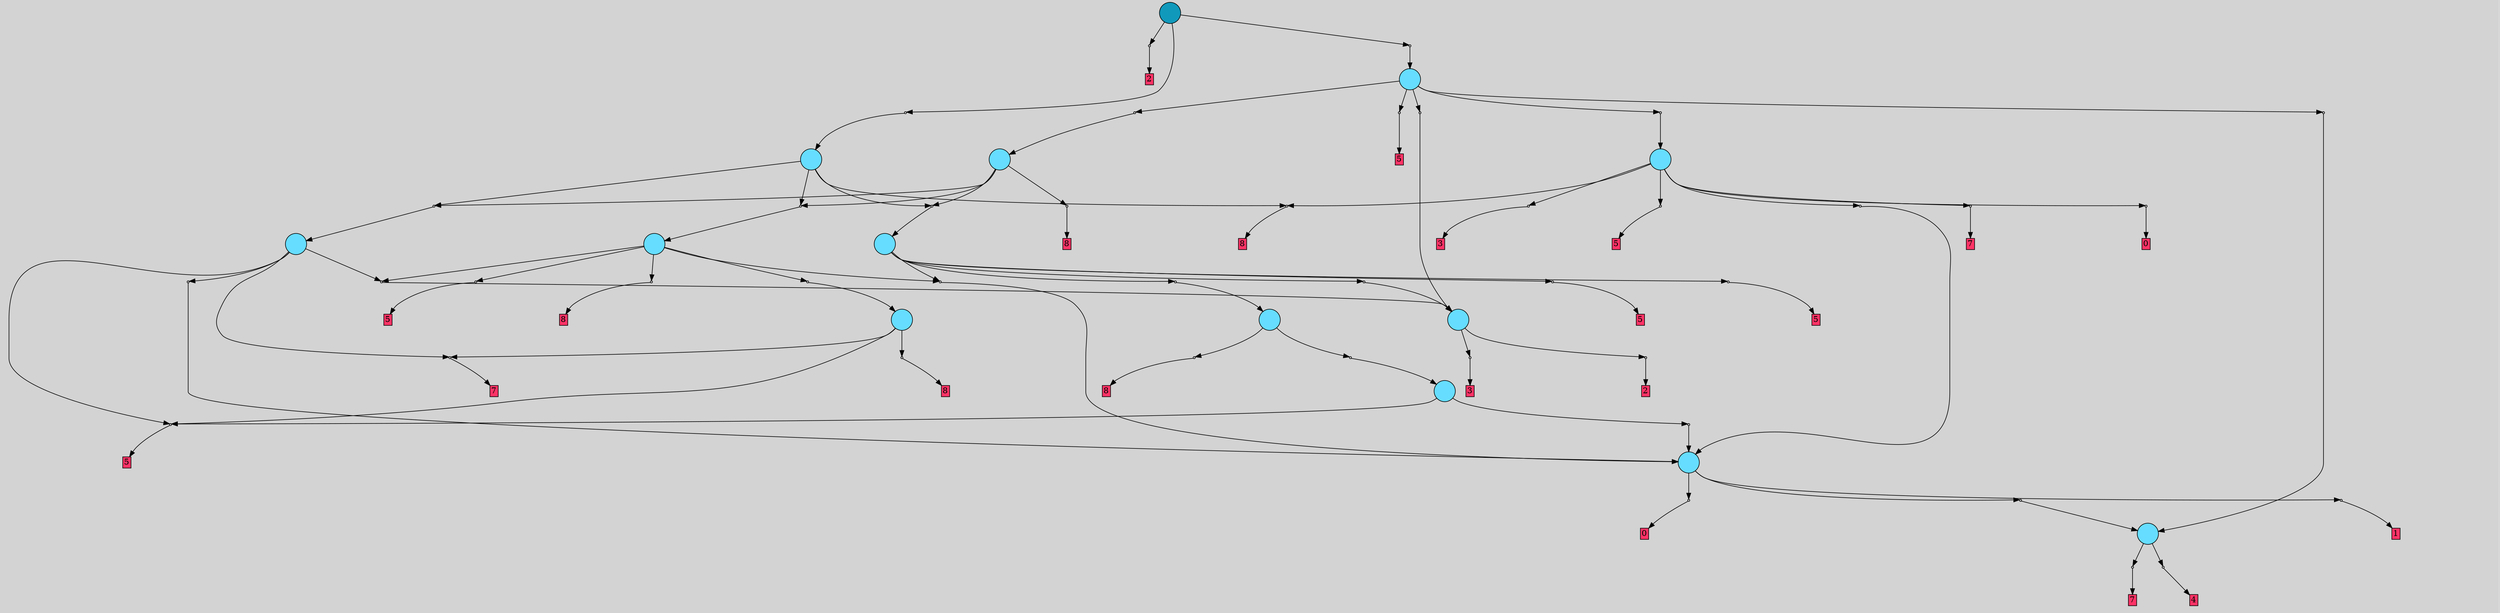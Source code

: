 // File exported with GEGELATI v1.3.1
// On the 2024-04-12 16:11:29
// With the File::TPGGraphDotExporter
digraph{
	graph[pad = "0.212, 0.055" bgcolor = lightgray]
	node[shape=circle style = filled label = ""]
		T0 [fillcolor="#66ddff"]
		T1 [fillcolor="#66ddff"]
		T2 [fillcolor="#66ddff"]
		T3 [fillcolor="#66ddff"]
		T4 [fillcolor="#66ddff"]
		T5 [fillcolor="#66ddff"]
		T6 [fillcolor="#66ddff"]
		T7 [fillcolor="#66ddff"]
		T8 [fillcolor="#66ddff"]
		T9 [fillcolor="#66ddff"]
		T10 [fillcolor="#66ddff"]
		T11 [fillcolor="#66ddff"]
		T12 [fillcolor="#66ddff"]
		T13 [fillcolor="#1199bb"]
		P0 [fillcolor="#cccccc" shape=point] //
		I0 [shape=box style=invis label="2|0&1|4#4|6#2|6#0|7#4|4#3|3&#92;n"]
		P0 -> I0[style=invis]
		A0 [fillcolor="#ff3366" shape=box margin=0.03 width=0 height=0 label="2"]
		T0 -> P0 -> A0
		P1 [fillcolor="#cccccc" shape=point] //
		I1 [shape=box style=invis label="9|0&4|4#1|0#2|7#3|2#2|1#0|7&#92;n"]
		P1 -> I1[style=invis]
		A1 [fillcolor="#ff3366" shape=box margin=0.03 width=0 height=0 label="3"]
		T0 -> P1 -> A1
		P2 [fillcolor="#cccccc" shape=point] //
		I2 [shape=box style=invis label="3|0&1|0#3|4#2|7#1|4#0|6#2|7&#92;n"]
		P2 -> I2[style=invis]
		A2 [fillcolor="#ff3366" shape=box margin=0.03 width=0 height=0 label="7"]
		T1 -> P2 -> A2
		P3 [fillcolor="#cccccc" shape=point] //
		I3 [shape=box style=invis label=""]
		P3 -> I3[style=invis]
		A3 [fillcolor="#ff3366" shape=box margin=0.03 width=0 height=0 label="4"]
		T1 -> P3 -> A3
		P4 [fillcolor="#cccccc" shape=point] //
		I4 [shape=box style=invis label="3|2&3|7#0|7#3|7#2|0#4|4#3|7&#92;n1|0&0|2#4|3#4|6#3|7#1|6#4|5&#92;n"]
		P4 -> I4[style=invis]
		A4 [fillcolor="#ff3366" shape=box margin=0.03 width=0 height=0 label="1"]
		T2 -> P4 -> A4
		P5 [fillcolor="#cccccc" shape=point] //
		I5 [shape=box style=invis label="6|0&1|5#0|2#4|2#4|7#1|4#1|1&#92;n"]
		P5 -> I5[style=invis]
		A5 [fillcolor="#ff3366" shape=box margin=0.03 width=0 height=0 label="0"]
		T2 -> P5 -> A5
		P6 [fillcolor="#cccccc" shape=point] //
		I6 [shape=box style=invis label="3|0&1|6#0|6#1|6#4|3#2|1#3|6&#92;n"]
		P6 -> I6[style=invis]
		T2 -> P6 -> T1
		P7 [fillcolor="#cccccc" shape=point] //
		I7 [shape=box style=invis label="2|0&3|2#4|4#0|3#0|6#0|4#2|0&#92;n2|0&0|0#4|2#1|7#4|2#4|2#0|2&#92;n"]
		P7 -> I7[style=invis]
		A6 [fillcolor="#ff3366" shape=box margin=0.03 width=0 height=0 label="5"]
		T3 -> P7 -> A6
		P8 [fillcolor="#cccccc" shape=point] //
		I8 [shape=box style=invis label="2|0&3|2#4|4#0|7#0|2#0|4#2|0&#92;n0|0&2|2#0|0#4|6#3|2#4|5#1|3&#92;n2|0&0|0#4|2#1|7#4|2#4|2#0|2&#92;n"]
		P8 -> I8[style=invis]
		T3 -> P8 -> T2
		P9 [fillcolor="#cccccc" shape=point] //
		I9 [shape=box style=invis label="9|0&1|6#4|5#1|7#2|0#2|7#1|7&#92;n"]
		P9 -> I9[style=invis]
		T4 -> P9 -> T3
		P10 [fillcolor="#cccccc" shape=point] //
		I10 [shape=box style=invis label="2|0&4|2#3|7#3|7#0|4#1|0#4|4&#92;n"]
		P10 -> I10[style=invis]
		A7 [fillcolor="#ff3366" shape=box margin=0.03 width=0 height=0 label="8"]
		T4 -> P10 -> A7
		P11 [fillcolor="#cccccc" shape=point] //
		I11 [shape=box style=invis label="2|0&3|2#4|4#0|7#0|4#0|4#2|0&#92;n2|0&0|0#4|2#1|7#4|2#4|2#0|2&#92;n0|0&2|2#0|0#4|6#1|2#4|5#1|3&#92;n"]
		P11 -> I11[style=invis]
		T5 -> P11 -> T2
		P12 [fillcolor="#cccccc" shape=point] //
		I12 [shape=box style=invis label="2|0&1|7#2|4#0|2#2|0#1|5#2|6&#92;n"]
		P12 -> I12[style=invis]
		A8 [fillcolor="#ff3366" shape=box margin=0.03 width=0 height=0 label="7"]
		T5 -> P12 -> A8
		P13 [fillcolor="#cccccc" shape=point] //
		I13 [shape=box style=invis label="2|0&4|2#3|7#3|7#0|4#1|0#4|4&#92;n"]
		P13 -> I13[style=invis]
		A9 [fillcolor="#ff3366" shape=box margin=0.03 width=0 height=0 label="8"]
		T5 -> P13 -> A9
		P14 [fillcolor="#cccccc" shape=point] //
		I14 [shape=box style=invis label="1|0&4|1#4|6#3|1#2|4#2|0#4|4&#92;n"]
		P14 -> I14[style=invis]
		A10 [fillcolor="#ff3366" shape=box margin=0.03 width=0 height=0 label="0"]
		T5 -> P14 -> A10
		P15 [fillcolor="#cccccc" shape=point] //
		I15 [shape=box style=invis label="2|0&1|0#1|0#0|6#0|1#2|5#2|5&#92;n"]
		P15 -> I15[style=invis]
		A11 [fillcolor="#ff3366" shape=box margin=0.03 width=0 height=0 label="3"]
		T5 -> P15 -> A11
		P16 [fillcolor="#cccccc" shape=point] //
		I16 [shape=box style=invis label="2|0&3|2#4|4#0|1#0|2#0|4#2|0&#92;n2|0&0|0#4|6#1|7#4|2#4|2#0|2&#92;n"]
		P16 -> I16[style=invis]
		A12 [fillcolor="#ff3366" shape=box margin=0.03 width=0 height=0 label="5"]
		T5 -> P16 -> A12
		T6 -> P7
		P17 [fillcolor="#cccccc" shape=point] //
		I17 [shape=box style=invis label="0|0&3|2#3|0#4|6#3|2#4|5#1|3&#92;n2|0&0|0#4|2#1|7#4|2#4|2#0|2&#92;n"]
		P17 -> I17[style=invis]
		A13 [fillcolor="#ff3366" shape=box margin=0.03 width=0 height=0 label="7"]
		T6 -> P17 -> A13
		P18 [fillcolor="#cccccc" shape=point] //
		I18 [shape=box style=invis label="2|0&3|2#4|4#0|7#0|2#0|4#2|0&#92;n2|0&0|0#4|2#1|7#4|2#4|2#0|2&#92;n0|0&3|2#0|0#4|6#3|2#4|5#1|3&#92;n"]
		P18 -> I18[style=invis]
		T6 -> P18 -> T2
		P19 [fillcolor="#cccccc" shape=point] //
		I19 [shape=box style=invis label="9|0&1|3#3|1#0|5#0|1#0|2#0|4&#92;n"]
		P19 -> I19[style=invis]
		T6 -> P19 -> T0
		T7 -> P7
		P20 [fillcolor="#cccccc" shape=point] //
		I20 [shape=box style=invis label="2|0&4|2#3|7#3|7#0|4#1|0#4|4&#92;n"]
		P20 -> I20[style=invis]
		A14 [fillcolor="#ff3366" shape=box margin=0.03 width=0 height=0 label="8"]
		T7 -> P20 -> A14
		T7 -> P17
		P21 [fillcolor="#cccccc" shape=point] //
		I21 [shape=box style=invis label="2|0&3|2#4|4#0|7#1|2#0|4#2|0&#92;n2|0&0|0#4|2#1|7#4|2#4|2#0|2&#92;n0|0&2|2#0|0#4|6#3|2#4|5#1|3&#92;n"]
		P21 -> I21[style=invis]
		T8 -> P21 -> T2
		P22 [fillcolor="#cccccc" shape=point] //
		I22 [shape=box style=invis label="9|0&2|6#0|1#0|7#3|1#3|0#1|4&#92;n"]
		P22 -> I22[style=invis]
		A15 [fillcolor="#ff3366" shape=box margin=0.03 width=0 height=0 label="5"]
		T8 -> P22 -> A15
		P23 [fillcolor="#cccccc" shape=point] //
		I23 [shape=box style=invis label="9|3&3|7#2|4#4|5#0|5#3|2#3|1&#92;n1|0&0|3#4|4#2|2#3|0#1|0#3|6&#92;n"]
		P23 -> I23[style=invis]
		T8 -> P23 -> T7
		P24 [fillcolor="#cccccc" shape=point] //
		I24 [shape=box style=invis label="2|0&2|2#3|7#3|7#0|4#1|0#4|4&#92;n"]
		P24 -> I24[style=invis]
		A16 [fillcolor="#ff3366" shape=box margin=0.03 width=0 height=0 label="8"]
		T8 -> P24 -> A16
		T8 -> P19
		T9 -> P21
		P25 [fillcolor="#cccccc" shape=point] //
		I25 [shape=box style=invis label="9|0&2|6#0|1#0|7#3|1#3|0#1|4&#92;n"]
		P25 -> I25[style=invis]
		A17 [fillcolor="#ff3366" shape=box margin=0.03 width=0 height=0 label="5"]
		T9 -> P25 -> A17
		P26 [fillcolor="#cccccc" shape=point] //
		I26 [shape=box style=invis label="3|0&2|2#2|6#2|4#2|0#1|6#2|3&#92;n"]
		P26 -> I26[style=invis]
		T9 -> P26 -> T4
		P27 [fillcolor="#cccccc" shape=point] //
		I27 [shape=box style=invis label="2|0&3|6#2|1#1|0#3|1#2|0#3|7&#92;n"]
		P27 -> I27[style=invis]
		A18 [fillcolor="#ff3366" shape=box margin=0.03 width=0 height=0 label="5"]
		T9 -> P27 -> A18
		P28 [fillcolor="#cccccc" shape=point] //
		I28 [shape=box style=invis label="9|0&1|3#3|1#0|5#0|1#0|2#0|4&#92;n"]
		P28 -> I28[style=invis]
		T9 -> P28 -> T0
		P29 [fillcolor="#cccccc" shape=point] //
		I29 [shape=box style=invis label="9|0&1|3#3|1#0|5#0|1#0|2#0|4&#92;n"]
		P29 -> I29[style=invis]
		T10 -> P29 -> T6
		P30 [fillcolor="#cccccc" shape=point] //
		I30 [shape=box style=invis label="2|0&4|2#3|7#3|7#0|4#1|0#4|4&#92;n"]
		P30 -> I30[style=invis]
		A19 [fillcolor="#ff3366" shape=box margin=0.03 width=0 height=0 label="8"]
		T10 -> P30 -> A19
		P31 [fillcolor="#cccccc" shape=point] //
		I31 [shape=box style=invis label="6|0&2|0#3|7#0|2#1|5#1|5#3|0&#92;n"]
		P31 -> I31[style=invis]
		T10 -> P31 -> T8
		P32 [fillcolor="#cccccc" shape=point] //
		I32 [shape=box style=invis label="9|0&0|3#2|7#4|1#2|3#3|1#2|6&#92;n"]
		P32 -> I32[style=invis]
		T10 -> P32 -> T9
		T11 -> P29
		T11 -> P31
		T11 -> P32
		T11 -> P13
		P33 [fillcolor="#cccccc" shape=point] //
		I33 [shape=box style=invis label="9|0&1|3#3|1#0|5#0|1#0|2#0|4&#92;n"]
		P33 -> I33[style=invis]
		T12 -> P33 -> T5
		P34 [fillcolor="#cccccc" shape=point] //
		I34 [shape=box style=invis label="10|2&3|1#2|0#3|6#0|6#1|6#0|0&#92;n9|0&0|2#2|3#1|3#1|7#3|3#1|6&#92;n"]
		P34 -> I34[style=invis]
		T12 -> P34 -> T1
		P35 [fillcolor="#cccccc" shape=point] //
		I35 [shape=box style=invis label="2|0&3|2#4|4#0|3#0|6#0|4#2|0&#92;n2|0&0|0#4|2#1|7#4|2#4|0#0|2&#92;n"]
		P35 -> I35[style=invis]
		T12 -> P35 -> T10
		P36 [fillcolor="#cccccc" shape=point] //
		I36 [shape=box style=invis label="3|0&2|4#3|2#1|2#0|6#2|7#4|3&#92;n"]
		P36 -> I36[style=invis]
		A20 [fillcolor="#ff3366" shape=box margin=0.03 width=0 height=0 label="5"]
		T12 -> P36 -> A20
		P37 [fillcolor="#cccccc" shape=point] //
		I37 [shape=box style=invis label="3|5&2|6#2|5#4|0#4|4#0|1#3|0&#92;n5|3&1|0#1|2#4|6#1|5#3|1#2|6&#92;n7|5&0|5#3|4#4|6#1|7#4|2#2|0&#92;n7|4&1|4#0|5#0|3#4|7#1|1#4|3&#92;n8|0&1|6#4|2#2|1#2|7#0|4#3|2&#92;n"]
		P37 -> I37[style=invis]
		T12 -> P37 -> T0
		P38 [fillcolor="#cccccc" shape=point] //
		I38 [shape=box style=invis label="6|0&3|2#1|1#0|0#1|1#1|4#2|3&#92;n"]
		P38 -> I38[style=invis]
		A21 [fillcolor="#ff3366" shape=box margin=0.03 width=0 height=0 label="2"]
		T13 -> P38 -> A21
		P39 [fillcolor="#cccccc" shape=point] //
		I39 [shape=box style=invis label="0|0&2|2#3|0#4|6#3|2#4|5#1|3&#92;n2|0&0|0#4|2#1|7#4|2#4|2#0|2&#92;n"]
		P39 -> I39[style=invis]
		T13 -> P39 -> T11
		P40 [fillcolor="#cccccc" shape=point] //
		I40 [shape=box style=invis label="0|0&2|2#0|0#4|6#1|2#4|5#1|3&#92;n2|0&0|0#4|2#1|3#4|2#4|2#0|2&#92;n"]
		P40 -> I40[style=invis]
		T13 -> P40 -> T12
		{ rank= same T13 }
}
